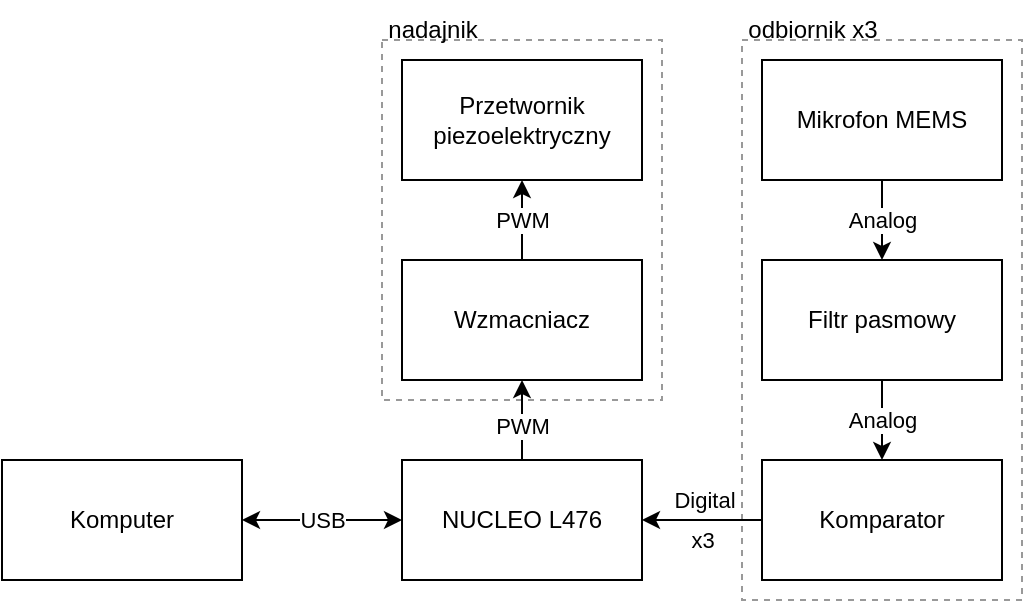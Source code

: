 <mxfile version="20.6.0" type="device"><diagram id="rpCVYbxUjQn64XWAf5IP" name="Page-1"><mxGraphModel dx="811" dy="443" grid="1" gridSize="10" guides="1" tooltips="1" connect="1" arrows="1" fold="1" page="1" pageScale="1" pageWidth="850" pageHeight="1100" math="0" shadow="0"><root><mxCell id="0"/><mxCell id="1" parent="0"/><mxCell id="cOqMgEcrD3TaUXVDN2Dj-15" style="edgeStyle=orthogonalEdgeStyle;rounded=0;orthogonalLoop=1;jettySize=auto;html=1;entryX=0.5;entryY=1;entryDx=0;entryDy=0;startArrow=none;startFill=0;" edge="1" parent="1" source="cOqMgEcrD3TaUXVDN2Dj-1" target="cOqMgEcrD3TaUXVDN2Dj-12"><mxGeometry relative="1" as="geometry"/></mxCell><mxCell id="cOqMgEcrD3TaUXVDN2Dj-16" value="PWM" style="edgeLabel;html=1;align=center;verticalAlign=middle;resizable=0;points=[];" vertex="1" connectable="0" parent="cOqMgEcrD3TaUXVDN2Dj-15"><mxGeometry x="-0.23" relative="1" as="geometry"><mxPoint y="-5" as="offset"/></mxGeometry></mxCell><mxCell id="cOqMgEcrD3TaUXVDN2Dj-1" value="Wzmacniacz" style="rounded=0;whiteSpace=wrap;html=1;" vertex="1" parent="1"><mxGeometry x="360" y="230" width="120" height="60" as="geometry"/></mxCell><mxCell id="cOqMgEcrD3TaUXVDN2Dj-13" style="edgeStyle=orthogonalEdgeStyle;rounded=0;orthogonalLoop=1;jettySize=auto;html=1;entryX=0.5;entryY=1;entryDx=0;entryDy=0;startArrow=none;startFill=0;" edge="1" parent="1" source="cOqMgEcrD3TaUXVDN2Dj-2" target="cOqMgEcrD3TaUXVDN2Dj-1"><mxGeometry relative="1" as="geometry"/></mxCell><mxCell id="cOqMgEcrD3TaUXVDN2Dj-14" value="PWM" style="edgeLabel;html=1;align=center;verticalAlign=middle;resizable=0;points=[];" vertex="1" connectable="0" parent="cOqMgEcrD3TaUXVDN2Dj-13"><mxGeometry x="-0.117" relative="1" as="geometry"><mxPoint as="offset"/></mxGeometry></mxCell><mxCell id="cOqMgEcrD3TaUXVDN2Dj-2" value="NUCLEO L476" style="rounded=0;whiteSpace=wrap;html=1;" vertex="1" parent="1"><mxGeometry x="360" y="330" width="120" height="60" as="geometry"/></mxCell><mxCell id="cOqMgEcrD3TaUXVDN2Dj-21" style="edgeStyle=orthogonalEdgeStyle;rounded=0;orthogonalLoop=1;jettySize=auto;html=1;entryX=0.5;entryY=0;entryDx=0;entryDy=0;startArrow=none;startFill=0;" edge="1" parent="1" source="cOqMgEcrD3TaUXVDN2Dj-3" target="cOqMgEcrD3TaUXVDN2Dj-4"><mxGeometry relative="1" as="geometry"/></mxCell><mxCell id="cOqMgEcrD3TaUXVDN2Dj-22" value="Analog" style="edgeLabel;html=1;align=center;verticalAlign=middle;resizable=0;points=[];" vertex="1" connectable="0" parent="cOqMgEcrD3TaUXVDN2Dj-21"><mxGeometry x="0.28" relative="1" as="geometry"><mxPoint y="-6" as="offset"/></mxGeometry></mxCell><mxCell id="cOqMgEcrD3TaUXVDN2Dj-3" value="Mikrofon MEMS" style="rounded=0;whiteSpace=wrap;html=1;" vertex="1" parent="1"><mxGeometry x="540" y="130" width="120" height="60" as="geometry"/></mxCell><mxCell id="cOqMgEcrD3TaUXVDN2Dj-19" style="edgeStyle=orthogonalEdgeStyle;rounded=0;orthogonalLoop=1;jettySize=auto;html=1;entryX=0.5;entryY=0;entryDx=0;entryDy=0;startArrow=none;startFill=0;" edge="1" parent="1" source="cOqMgEcrD3TaUXVDN2Dj-4" target="cOqMgEcrD3TaUXVDN2Dj-5"><mxGeometry relative="1" as="geometry"/></mxCell><mxCell id="cOqMgEcrD3TaUXVDN2Dj-20" value="Analog" style="edgeLabel;html=1;align=center;verticalAlign=middle;resizable=0;points=[];" vertex="1" connectable="0" parent="cOqMgEcrD3TaUXVDN2Dj-19"><mxGeometry x="0.24" relative="1" as="geometry"><mxPoint y="-5" as="offset"/></mxGeometry></mxCell><mxCell id="cOqMgEcrD3TaUXVDN2Dj-4" value="Filtr pasmowy" style="rounded=0;whiteSpace=wrap;html=1;" vertex="1" parent="1"><mxGeometry x="540" y="230" width="120" height="60" as="geometry"/></mxCell><mxCell id="cOqMgEcrD3TaUXVDN2Dj-17" style="edgeStyle=orthogonalEdgeStyle;rounded=0;orthogonalLoop=1;jettySize=auto;html=1;entryX=1;entryY=0.5;entryDx=0;entryDy=0;startArrow=none;startFill=0;" edge="1" parent="1" source="cOqMgEcrD3TaUXVDN2Dj-5" target="cOqMgEcrD3TaUXVDN2Dj-2"><mxGeometry relative="1" as="geometry"/></mxCell><mxCell id="cOqMgEcrD3TaUXVDN2Dj-18" value="Digital" style="edgeLabel;html=1;align=center;verticalAlign=middle;resizable=0;points=[];" vertex="1" connectable="0" parent="cOqMgEcrD3TaUXVDN2Dj-17"><mxGeometry x="0.32" relative="1" as="geometry"><mxPoint x="10" y="-10" as="offset"/></mxGeometry></mxCell><mxCell id="cOqMgEcrD3TaUXVDN2Dj-32" value="x3" style="edgeLabel;html=1;align=center;verticalAlign=middle;resizable=0;points=[];" vertex="1" connectable="0" parent="cOqMgEcrD3TaUXVDN2Dj-17"><mxGeometry x="0.205" y="1" relative="1" as="geometry"><mxPoint x="6" y="9" as="offset"/></mxGeometry></mxCell><mxCell id="cOqMgEcrD3TaUXVDN2Dj-5" value="Komparator" style="rounded=0;whiteSpace=wrap;html=1;" vertex="1" parent="1"><mxGeometry x="540" y="330" width="120" height="60" as="geometry"/></mxCell><mxCell id="cOqMgEcrD3TaUXVDN2Dj-9" style="edgeStyle=orthogonalEdgeStyle;rounded=0;orthogonalLoop=1;jettySize=auto;html=1;entryX=0;entryY=0.5;entryDx=0;entryDy=0;startArrow=classic;startFill=1;" edge="1" parent="1" source="cOqMgEcrD3TaUXVDN2Dj-8" target="cOqMgEcrD3TaUXVDN2Dj-2"><mxGeometry relative="1" as="geometry"/></mxCell><mxCell id="cOqMgEcrD3TaUXVDN2Dj-11" value="&lt;div&gt;USB&lt;/div&gt;" style="edgeLabel;html=1;align=center;verticalAlign=middle;resizable=0;points=[];" vertex="1" connectable="0" parent="cOqMgEcrD3TaUXVDN2Dj-9"><mxGeometry x="0.718" relative="1" as="geometry"><mxPoint x="-29" as="offset"/></mxGeometry></mxCell><mxCell id="cOqMgEcrD3TaUXVDN2Dj-8" value="Komputer" style="rounded=0;whiteSpace=wrap;html=1;" vertex="1" parent="1"><mxGeometry x="160" y="330" width="120" height="60" as="geometry"/></mxCell><mxCell id="cOqMgEcrD3TaUXVDN2Dj-12" value="Przetwornik piezoelektryczny" style="rounded=0;whiteSpace=wrap;html=1;" vertex="1" parent="1"><mxGeometry x="360" y="130" width="120" height="60" as="geometry"/></mxCell><mxCell id="cOqMgEcrD3TaUXVDN2Dj-28" value="" style="rounded=0;whiteSpace=wrap;html=1;fillColor=none;dashed=1;opacity=40;" vertex="1" parent="1"><mxGeometry x="350" y="120" width="140" height="180" as="geometry"/></mxCell><mxCell id="cOqMgEcrD3TaUXVDN2Dj-29" value="" style="rounded=0;whiteSpace=wrap;html=1;fillColor=none;dashed=1;opacity=40;" vertex="1" parent="1"><mxGeometry x="530" y="120" width="140" height="280" as="geometry"/></mxCell><mxCell id="cOqMgEcrD3TaUXVDN2Dj-30" value="odbiornik x3" style="text;html=1;align=center;verticalAlign=middle;resizable=0;points=[];autosize=1;strokeColor=none;fillColor=none;" vertex="1" parent="1"><mxGeometry x="520" y="100" width="90" height="30" as="geometry"/></mxCell><mxCell id="cOqMgEcrD3TaUXVDN2Dj-31" value="nadajnik" style="text;html=1;align=center;verticalAlign=middle;resizable=0;points=[];autosize=1;strokeColor=none;fillColor=none;" vertex="1" parent="1"><mxGeometry x="340" y="100" width="70" height="30" as="geometry"/></mxCell></root></mxGraphModel></diagram></mxfile>